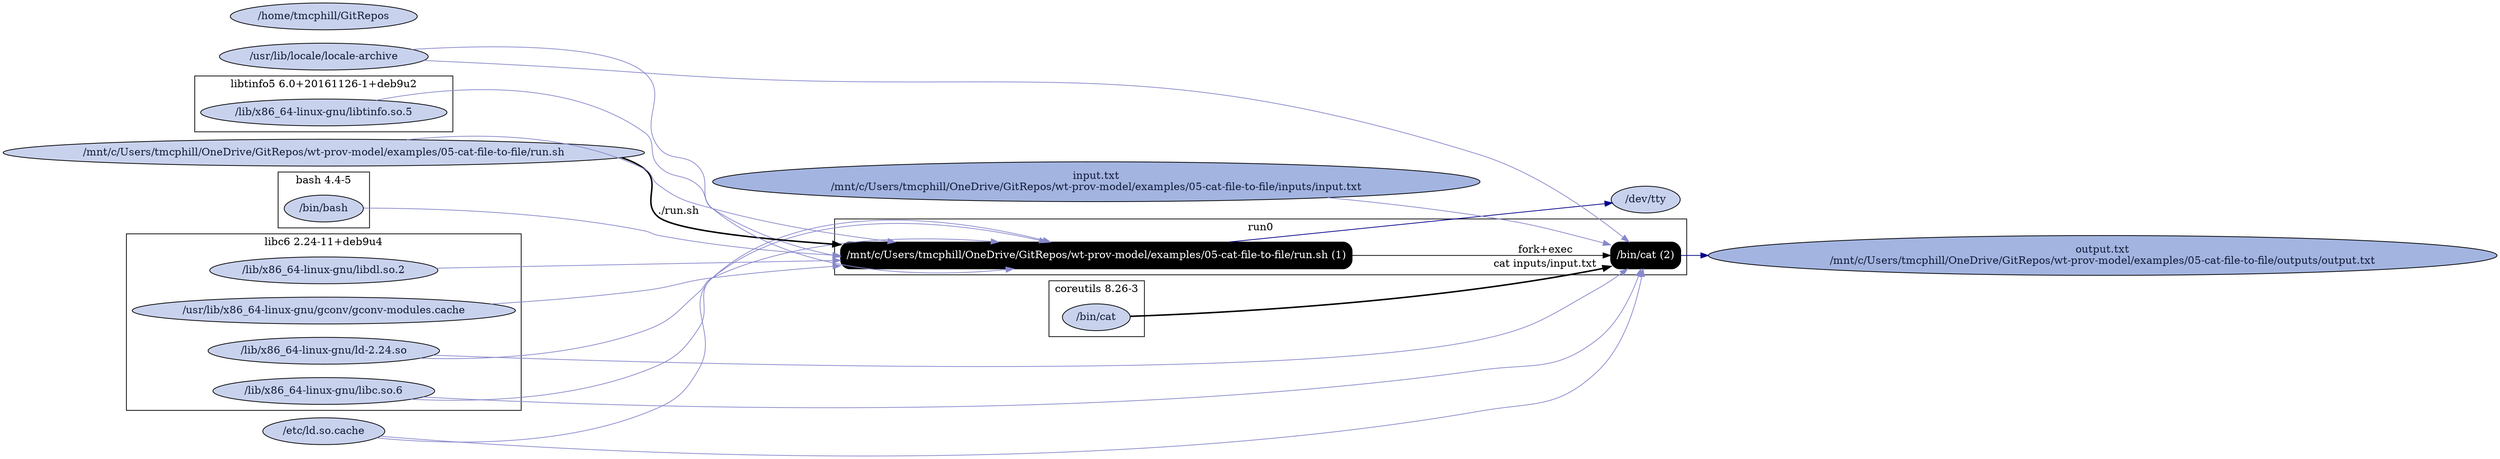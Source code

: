digraph G {
    rankdir=LR;

    /* programs */
    node [shape=box fontcolor=white fillcolor=black style="filled,rounded"];
    subgraph cluster_run0 {
        label="run0";
        prog0 [label="/mnt/c/Users/tmcphill/OneDrive/GitRepos/wt-prov-model/examples/05-cat-file-to-file/run.sh (1)"];
        prog1 [label="/bin/cat (2)"];
        prog0 -> prog1 [label="fork+exec"];
    }

    node [shape=ellipse fontcolor="#131C39" fillcolor="#C9D2ED"];

    /* system packages */
    subgraph cluster_pkg0 {
        label="bash 4.4-5";
        "/bin/bash";
    }
    subgraph cluster_pkg1 {
        label="coreutils 8.26-3";
        "/bin/cat";
    }
    subgraph cluster_pkg2 {
        label="libc6 2.24-11+deb9u4";
        "/lib/x86_64-linux-gnu/ld-2.24.so";
        "/lib/x86_64-linux-gnu/libc.so.6";
        "/lib/x86_64-linux-gnu/libdl.so.2";
        "/usr/lib/x86_64-linux-gnu/gconv/gconv-modules.cache";
    }
    subgraph cluster_pkg3 {
        label="libtinfo5 6.0+20161126-1+deb9u2";
        "/lib/x86_64-linux-gnu/libtinfo.so.5";
    }

    /* other files */
    "/dev/tty";
    "/etc/ld.so.cache";
    "/home/tmcphill/GitRepos";
    "/mnt/c/Users/tmcphill/OneDrive/GitRepos/wt-prov-model/examples/05-cat-file-to-file/inputs/input.txt" [fillcolor="#A3B4E0", label="input.txt\n/mnt/c/Users/tmcphill/OneDrive/GitRepos/wt-prov-model/examples/05-cat-file-to-file/inputs/input.txt"];
    "/mnt/c/Users/tmcphill/OneDrive/GitRepos/wt-prov-model/examples/05-cat-file-to-file/outputs/output.txt" [fillcolor="#A3B4E0", label="output.txt\n/mnt/c/Users/tmcphill/OneDrive/GitRepos/wt-prov-model/examples/05-cat-file-to-file/outputs/output.txt"];
    "/mnt/c/Users/tmcphill/OneDrive/GitRepos/wt-prov-model/examples/05-cat-file-to-file/run.sh";
    "/usr/lib/locale/locale-archive";

    "/mnt/c/Users/tmcphill/OneDrive/GitRepos/wt-prov-model/examples/05-cat-file-to-file/run.sh" -> prog0 [style=bold, label="./run.sh"];
    "/bin/bash" -> prog0 [color="#8888CC"];
    "/lib/x86_64-linux-gnu/ld-2.24.so" -> prog0 [color="#8888CC"];
    "/etc/ld.so.cache" -> prog0 [color="#8888CC"];
    "/lib/x86_64-linux-gnu/libtinfo.so.5" -> prog0 [color="#8888CC"];
    "/lib/x86_64-linux-gnu/libdl.so.2" -> prog0 [color="#8888CC"];
    "/lib/x86_64-linux-gnu/libc.so.6" -> prog0 [color="#8888CC"];
    prog0 -> "/dev/tty" [color="#000088"];
    "/usr/lib/locale/locale-archive" -> prog0 [color="#8888CC"];
    "/usr/lib/x86_64-linux-gnu/gconv/gconv-modules.cache" -> prog0 [color="#8888CC"];
    "/mnt/c/Users/tmcphill/OneDrive/GitRepos/wt-prov-model/examples/05-cat-file-to-file/run.sh" -> prog0 [color="#8888CC"];
    prog1 -> "/mnt/c/Users/tmcphill/OneDrive/GitRepos/wt-prov-model/examples/05-cat-file-to-file/outputs/output.txt" [color="#000088"];
    "/bin/cat" -> prog1 [style=bold, label="cat inputs/input.txt"];
    "/lib/x86_64-linux-gnu/ld-2.24.so" -> prog1 [color="#8888CC"];
    "/etc/ld.so.cache" -> prog1 [color="#8888CC"];
    "/lib/x86_64-linux-gnu/libc.so.6" -> prog1 [color="#8888CC"];
    "/usr/lib/locale/locale-archive" -> prog1 [color="#8888CC"];
    "/mnt/c/Users/tmcphill/OneDrive/GitRepos/wt-prov-model/examples/05-cat-file-to-file/inputs/input.txt" -> prog1 [color="#8888CC"];
}
